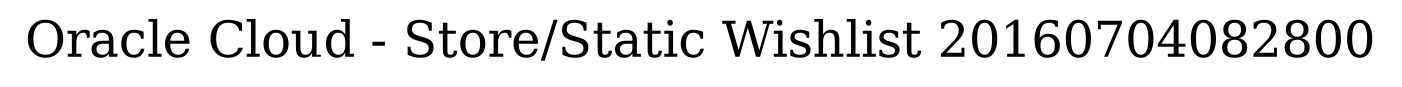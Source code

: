 digraph LexiconGraph {
graph[label="Oracle Cloud - Store/Static Wishlist 20160704082800", fontsize=24]
splines=true
}
